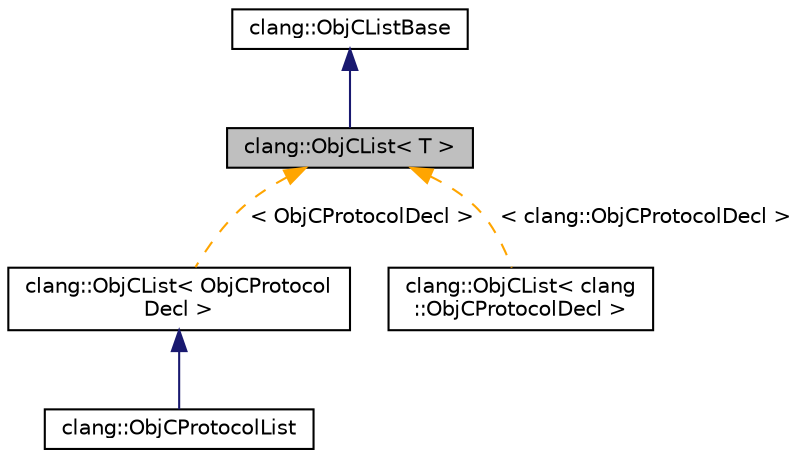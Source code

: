 digraph "clang::ObjCList&lt; T &gt;"
{
 // LATEX_PDF_SIZE
  bgcolor="transparent";
  edge [fontname="Helvetica",fontsize="10",labelfontname="Helvetica",labelfontsize="10"];
  node [fontname="Helvetica",fontsize="10",shape=record];
  Node1 [label="clang::ObjCList\< T \>",height=0.2,width=0.4,color="black", fillcolor="grey75", style="filled", fontcolor="black",tooltip="ObjCList - This is a simple template class used to hold various lists of decls etc,..."];
  Node2 -> Node1 [dir="back",color="midnightblue",fontsize="10",style="solid",fontname="Helvetica"];
  Node2 [label="clang::ObjCListBase",height=0.2,width=0.4,color="black",URL="$classclang_1_1ObjCListBase.html",tooltip=" "];
  Node1 -> Node3 [dir="back",color="orange",fontsize="10",style="dashed",label=" \< ObjCProtocolDecl \>" ,fontname="Helvetica"];
  Node3 [label="clang::ObjCList\< ObjCProtocol\lDecl \>",height=0.2,width=0.4,color="black",URL="$classclang_1_1ObjCList.html",tooltip=" "];
  Node3 -> Node4 [dir="back",color="midnightblue",fontsize="10",style="solid",fontname="Helvetica"];
  Node4 [label="clang::ObjCProtocolList",height=0.2,width=0.4,color="black",URL="$classclang_1_1ObjCProtocolList.html",tooltip="A list of Objective-C protocols, along with the source locations at which they were referenced."];
  Node1 -> Node5 [dir="back",color="orange",fontsize="10",style="dashed",label=" \< clang::ObjCProtocolDecl \>" ,fontname="Helvetica"];
  Node5 [label="clang::ObjCList\< clang\l::ObjCProtocolDecl \>",height=0.2,width=0.4,color="black",URL="$classclang_1_1ObjCList.html",tooltip=" "];
}
